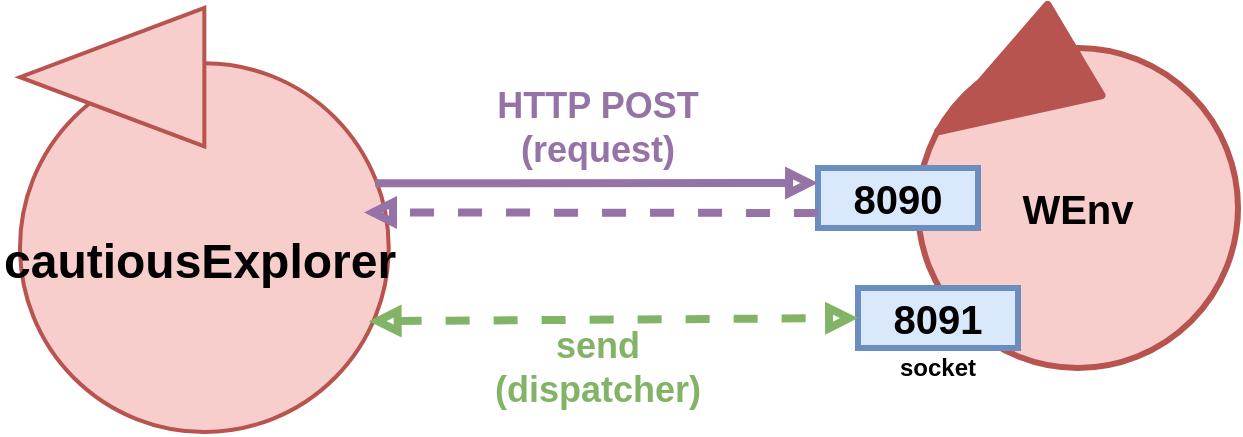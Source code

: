 <mxfile version="14.4.3" type="device"><diagram id="iXVuPMnr0QcHi6w2rvy1" name="Pagina-1"><mxGraphModel dx="852" dy="494" grid="1" gridSize="10" guides="1" tooltips="1" connect="1" arrows="1" fold="1" page="1" pageScale="1" pageWidth="827" pageHeight="1169" math="0" shadow="0"><root><mxCell id="0"/><mxCell id="1" parent="0"/><mxCell id="arlf6vhVRjhibJeZigAr-9" value="" style="group;aspect=fixed;" vertex="1" connectable="0" parent="1"><mxGeometry x="170" y="50" width="210" height="212" as="geometry"/></mxCell><mxCell id="arlf6vhVRjhibJeZigAr-4" value="" style="ellipse;whiteSpace=wrap;html=1;aspect=fixed;strokeWidth=2;fillColor=#f8cecc;strokeColor=#b85450;" vertex="1" parent="arlf6vhVRjhibJeZigAr-9"><mxGeometry y="27.652" width="184.348" height="184.348" as="geometry"/></mxCell><mxCell id="arlf6vhVRjhibJeZigAr-5" value="" style="triangle;whiteSpace=wrap;html=1;strokeWidth=2;rotation=-180;fillColor=#f8cecc;strokeColor=#b85450;" vertex="1" parent="arlf6vhVRjhibJeZigAr-9"><mxGeometry width="92.175" height="69.13" as="geometry"/></mxCell><mxCell id="arlf6vhVRjhibJeZigAr-8" value="&lt;h1 style=&quot;color: rgb(0, 0, 0); font-family: helvetica; font-style: normal; letter-spacing: normal; text-align: center; text-indent: 0px; text-transform: none; word-spacing: 0px;&quot;&gt;cautiousExplorer&lt;/h1&gt;" style="text;whiteSpace=wrap;html=1;labelBackgroundColor=none;" vertex="1" parent="arlf6vhVRjhibJeZigAr-9"><mxGeometry x="-10" y="89.83" width="220" height="60" as="geometry"/></mxCell><mxCell id="djdEYP9CWu8D7S1exRo1-4" value="&lt;b&gt;&lt;font style=&quot;font-size: 20px&quot;&gt;WEnv&lt;/font&gt;&lt;/b&gt;" style="ellipse;whiteSpace=wrap;html=1;aspect=fixed;strokeWidth=3;strokeColor=#b85450;fillColor=#f8cecc;" parent="1" vertex="1"><mxGeometry x="619" y="70" width="160" height="160" as="geometry"/></mxCell><mxCell id="djdEYP9CWu8D7S1exRo1-10" value="" style="shape=flexArrow;endArrow=classic;html=1;strokeColor=#b85450;strokeWidth=4;exitX=0.5;exitY=0;exitDx=0;exitDy=0;entryX=0.052;entryY=0.267;entryDx=0;entryDy=0;width=4.677;endSize=25.134;endWidth=40.96;fillColor=#B85450;entryPerimeter=0;" parent="1" source="djdEYP9CWu8D7S1exRo1-4" target="djdEYP9CWu8D7S1exRo1-4" edge="1"><mxGeometry width="50" height="50" relative="1" as="geometry"><mxPoint x="639" y="110" as="sourcePoint"/><mxPoint x="689" y="60" as="targetPoint"/></mxGeometry></mxCell><mxCell id="djdEYP9CWu8D7S1exRo1-11" value="&lt;b&gt;&lt;font style=&quot;font-size: 20px&quot;&gt;8090&lt;/font&gt;&lt;/b&gt;" style="rounded=0;whiteSpace=wrap;html=1;strokeWidth=3;fillColor=#dae8fc;strokeColor=#6c8ebf;" parent="1" vertex="1"><mxGeometry x="569" y="130" width="80" height="30" as="geometry"/></mxCell><mxCell id="djdEYP9CWu8D7S1exRo1-12" value="&lt;b&gt;&lt;font style=&quot;font-size: 20px&quot;&gt;8091&lt;/font&gt;&lt;/b&gt;" style="rounded=0;whiteSpace=wrap;html=1;strokeWidth=3;fillColor=#dae8fc;strokeColor=#6c8ebf;" parent="1" vertex="1"><mxGeometry x="589" y="190" width="80" height="30" as="geometry"/></mxCell><mxCell id="djdEYP9CWu8D7S1exRo1-13" value="&lt;b&gt;socket&lt;/b&gt;" style="text;html=1;strokeColor=none;fillColor=none;align=center;verticalAlign=middle;whiteSpace=wrap;rounded=0;" parent="1" vertex="1"><mxGeometry x="609" y="220" width="40" height="20" as="geometry"/></mxCell><mxCell id="djdEYP9CWu8D7S1exRo1-15" value="" style="endArrow=block;startArrow=block;html=1;strokeColor=#82b366;strokeWidth=4;fillColor=#d5e8d4;entryX=0;entryY=0.5;entryDx=0;entryDy=0;exitX=0.895;exitY=0.783;exitDx=0;exitDy=0;exitPerimeter=0;dashed=1;endFill=0;startFill=0;" parent="1" target="djdEYP9CWu8D7S1exRo1-12" edge="1"><mxGeometry width="50" height="50" relative="1" as="geometry"><mxPoint x="344.35" y="206.6" as="sourcePoint"/><mxPoint x="479" y="190" as="targetPoint"/></mxGeometry></mxCell><mxCell id="djdEYP9CWu8D7S1exRo1-16" value="" style="endArrow=block;html=1;strokeColor=#9673a6;strokeWidth=4;fillColor=#e1d5e7;entryX=0;entryY=0.25;entryDx=0;entryDy=0;exitX=0.905;exitY=0.438;exitDx=0;exitDy=0;exitPerimeter=0;endFill=0;" parent="1" target="djdEYP9CWu8D7S1exRo1-11" edge="1"><mxGeometry width="50" height="50" relative="1" as="geometry"><mxPoint x="347.65" y="137.6" as="sourcePoint"/><mxPoint x="459" y="60" as="targetPoint"/></mxGeometry></mxCell><mxCell id="djdEYP9CWu8D7S1exRo1-17" value="" style="endArrow=block;html=1;strokeColor=#9673a6;strokeWidth=4;fillColor=#e1d5e7;exitX=0;exitY=0.75;exitDx=0;exitDy=0;entryX=0.888;entryY=0.511;entryDx=0;entryDy=0;entryPerimeter=0;dashed=1;endFill=0;" parent="1" source="djdEYP9CWu8D7S1exRo1-11" edge="1"><mxGeometry width="50" height="50" relative="1" as="geometry"><mxPoint x="399" y="210" as="sourcePoint"/><mxPoint x="342.04" y="152.2" as="targetPoint"/></mxGeometry></mxCell><mxCell id="djdEYP9CWu8D7S1exRo1-18" value="&lt;font color=&quot;#9673a6&quot; style=&quot;font-size: 18px;&quot;&gt;&lt;span style=&quot;font-size: 18px;&quot;&gt;HTTP POST&lt;br style=&quot;font-size: 18px;&quot;&gt;(request)&lt;/span&gt;&lt;/font&gt;" style="text;html=1;align=center;verticalAlign=middle;whiteSpace=wrap;rounded=0;fontSize=18;fontStyle=1" parent="1" vertex="1"><mxGeometry x="389" y="80" width="140" height="60" as="geometry"/></mxCell><mxCell id="djdEYP9CWu8D7S1exRo1-19" value="&lt;font color=&quot;#82b366&quot;&gt;send&lt;br&gt;(dispatcher)&lt;/font&gt;" style="text;html=1;align=center;verticalAlign=middle;whiteSpace=wrap;rounded=0;fontSize=18;fontStyle=1" parent="1" vertex="1"><mxGeometry x="389" y="200" width="140" height="60" as="geometry"/></mxCell></root></mxGraphModel></diagram></mxfile>